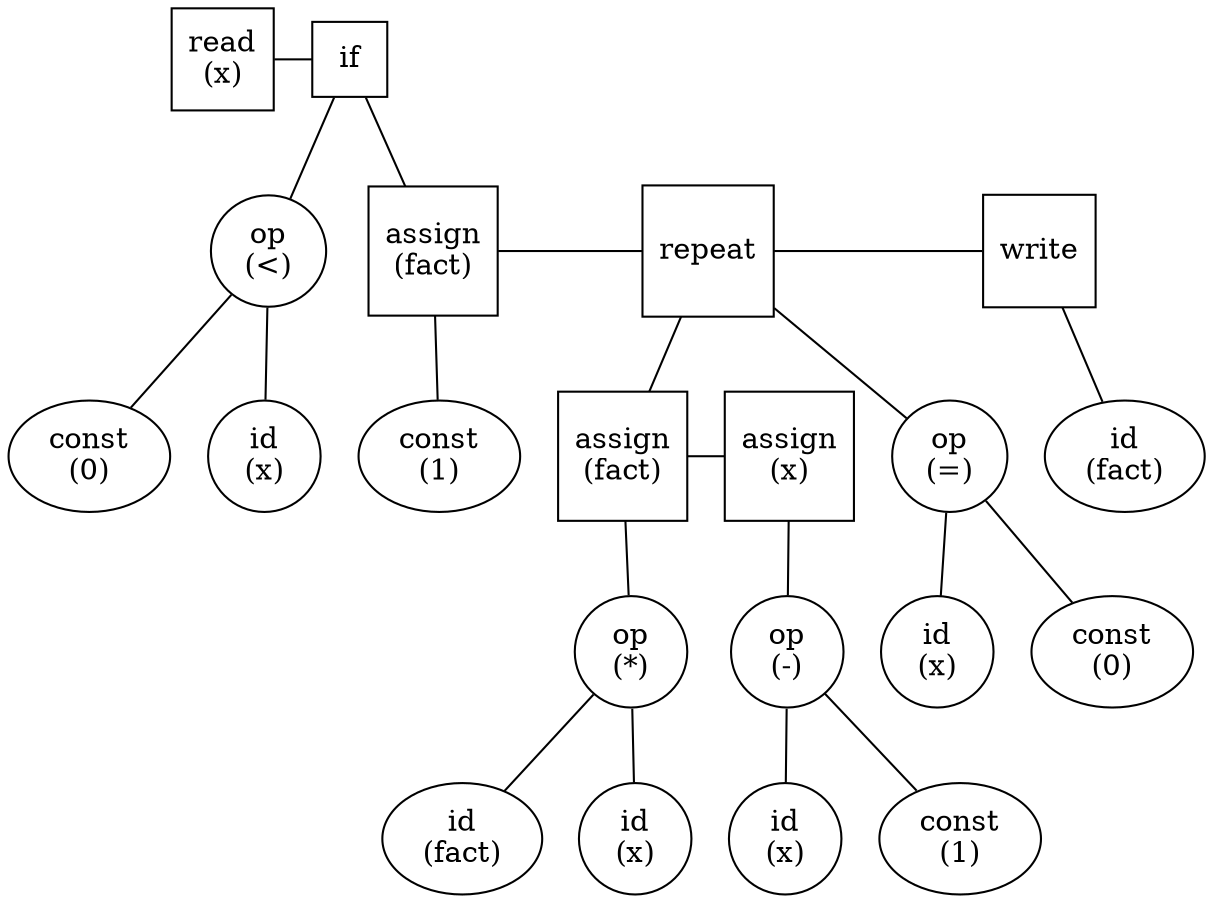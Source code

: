 
graph {
0 -- 20;
20 -- 2;
2 -- 1;
2 -- 3;
20 -- 5;
5 -- 4;
5 -- 17;
17 -- 9;
9 -- 7;
7 -- 6;
7 -- 8;
9 -- 13;
13 -- 11;
11 -- 10;
11 -- 12;
17 -- 15;
15 -- 14;
15 -- 16;
17 -- 19;
19 -- 18;

{rank=same;0 ,20}
{rank=same;2 ,5 ,17 ,19}
{rank=same;1 ,3 ,4 ,9 ,13 ,15 ,18}
{rank=same;7 ,11 ,14 ,16}
{rank=same;6 ,8 ,10 ,12}

2 -- 5 [ style=invis ]
1 -- 3 [ style=invis ]
3 -- 4 [ style=invis ]
4 -- 9 [ style=invis ]
13 -- 15 [ style=invis ]
15 -- 18 [ style=invis ]
7 -- 11 [ style=invis ]
11 -- 14 [ style=invis ]
14 -- 16 [ style=invis ]
6 -- 8 [ style=invis ]
8 -- 10 [ style=invis ]
10 -- 12 [ style=invis ]

    {
	0 [shape="square" label="read
(x)"]
	20 [shape="square" label="if"]
	5 [shape="square" label="assign
(fact)"]
	17 [shape="square" label="repeat"]
	9 [shape="square" label="assign
(fact)"]
	13 [shape="square" label="assign
(x)"]
	19 [shape="square" label="write"]
	2 [shape="ellipse" label="op
(<)"]
	1 [shape="ellipse" label="const
(0)"]
	3 [shape="ellipse" label="id
(x)"]
	4 [shape="ellipse" label="const
(1)"]
	7 [shape="ellipse" label="op
(*)"]
	6 [shape="ellipse" label="id
(fact)"]
	8 [shape="ellipse" label="id
(x)"]
	11 [shape="ellipse" label="op
(-)"]
	10 [shape="ellipse" label="id
(x)"]
	12 [shape="ellipse" label="const
(1)"]
	15 [shape="ellipse" label="op
(=)"]
	14 [shape="ellipse" label="id
(x)"]
	16 [shape="ellipse" label="const
(0)"]
	18 [shape="ellipse" label="id
(fact)"]

    }
}
